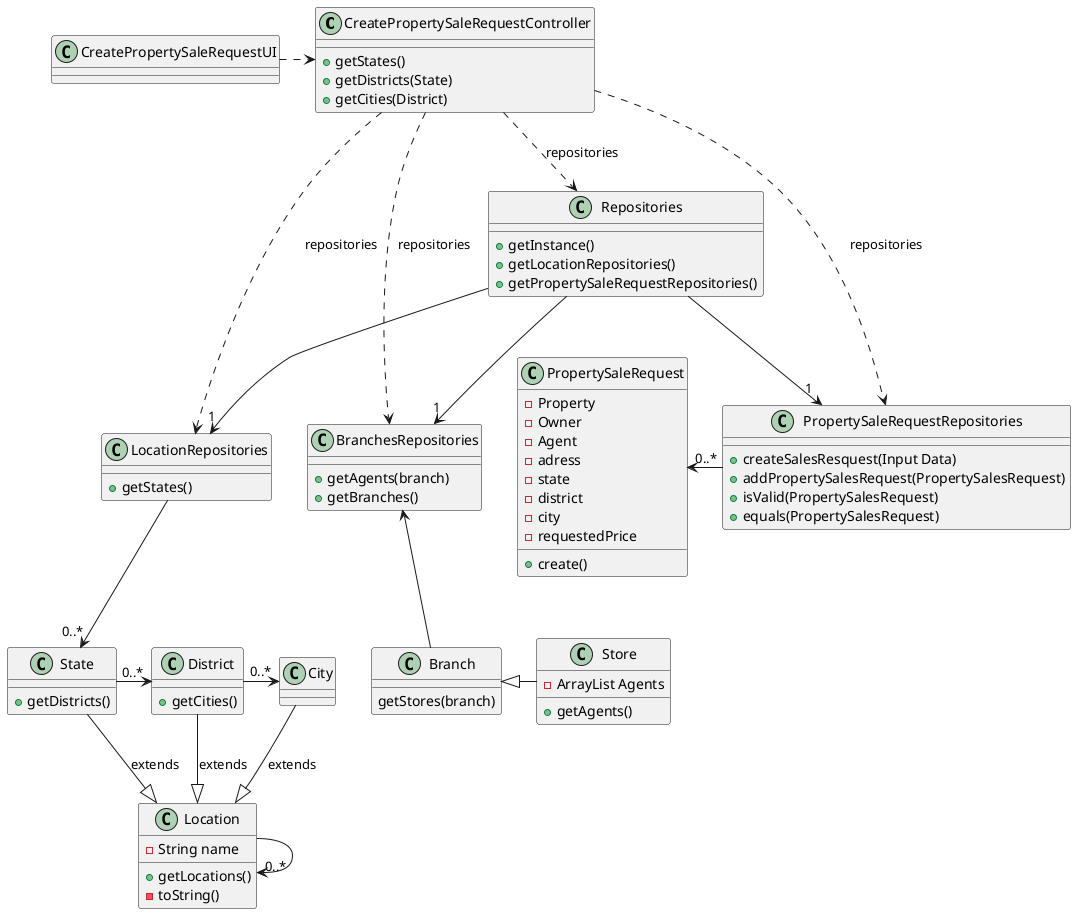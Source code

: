 @startuml
'https://plantuml.com/class-diagram


class CreatePropertySaleRequestController {
+getStates()
+getDistricts(State)
+getCities(District)
}

class CreatePropertySaleRequestUI{
}

class Repositories {
+getInstance()
+getLocationRepositories()
+getPropertySaleRequestRepositories()
}

class PropertySaleRequestRepositories{
+createSalesResquest(Input Data)
+addPropertySalesRequest(PropertySalesRequest)
+isValid(PropertySalesRequest)
+equals(PropertySalesRequest)
}

class LocationRepositories{
+getStates()

}
class PropertySaleRequest{
-Property
-Owner
-Agent
-adress
-state
-district
-city
-requestedPrice

+create()
}
class State{
+getDistricts()
}
class District{
+getCities()
}
class City{

}
class BranchesRepositories{
+getAgents(branch)
+getBranches()
}
class Branch{
getStores(branch)
}
class Store{
-ArrayList Agents
+getAgents()
}

class Location{
-String name
+getLocations()
-toString()
}


CreatePropertySaleRequestUI .> CreatePropertySaleRequestController
CreatePropertySaleRequestController ..> Repositories : repositories
Repositories  --> "1" PropertySaleRequestRepositories
Repositories  --> "1" LocationRepositories
LocationRepositories --> "0..*" State
State -> "0..*" District
District -> "0..*" City
CreatePropertySaleRequestController ..> LocationRepositories : repositories
CreatePropertySaleRequestController ..> PropertySaleRequestRepositories : repositories
Repositories -->"1" BranchesRepositories
BranchesRepositories <-- Branch
Branch <|- Store

Location <|--up State : extends
Location <|--up District :extends
Location <|--up City : extends
Location -> "0..*" Location

PropertySaleRequest "0..*"<- PropertySaleRequestRepositories
CreatePropertySaleRequestController ..> BranchesRepositories : repositories
@enduml